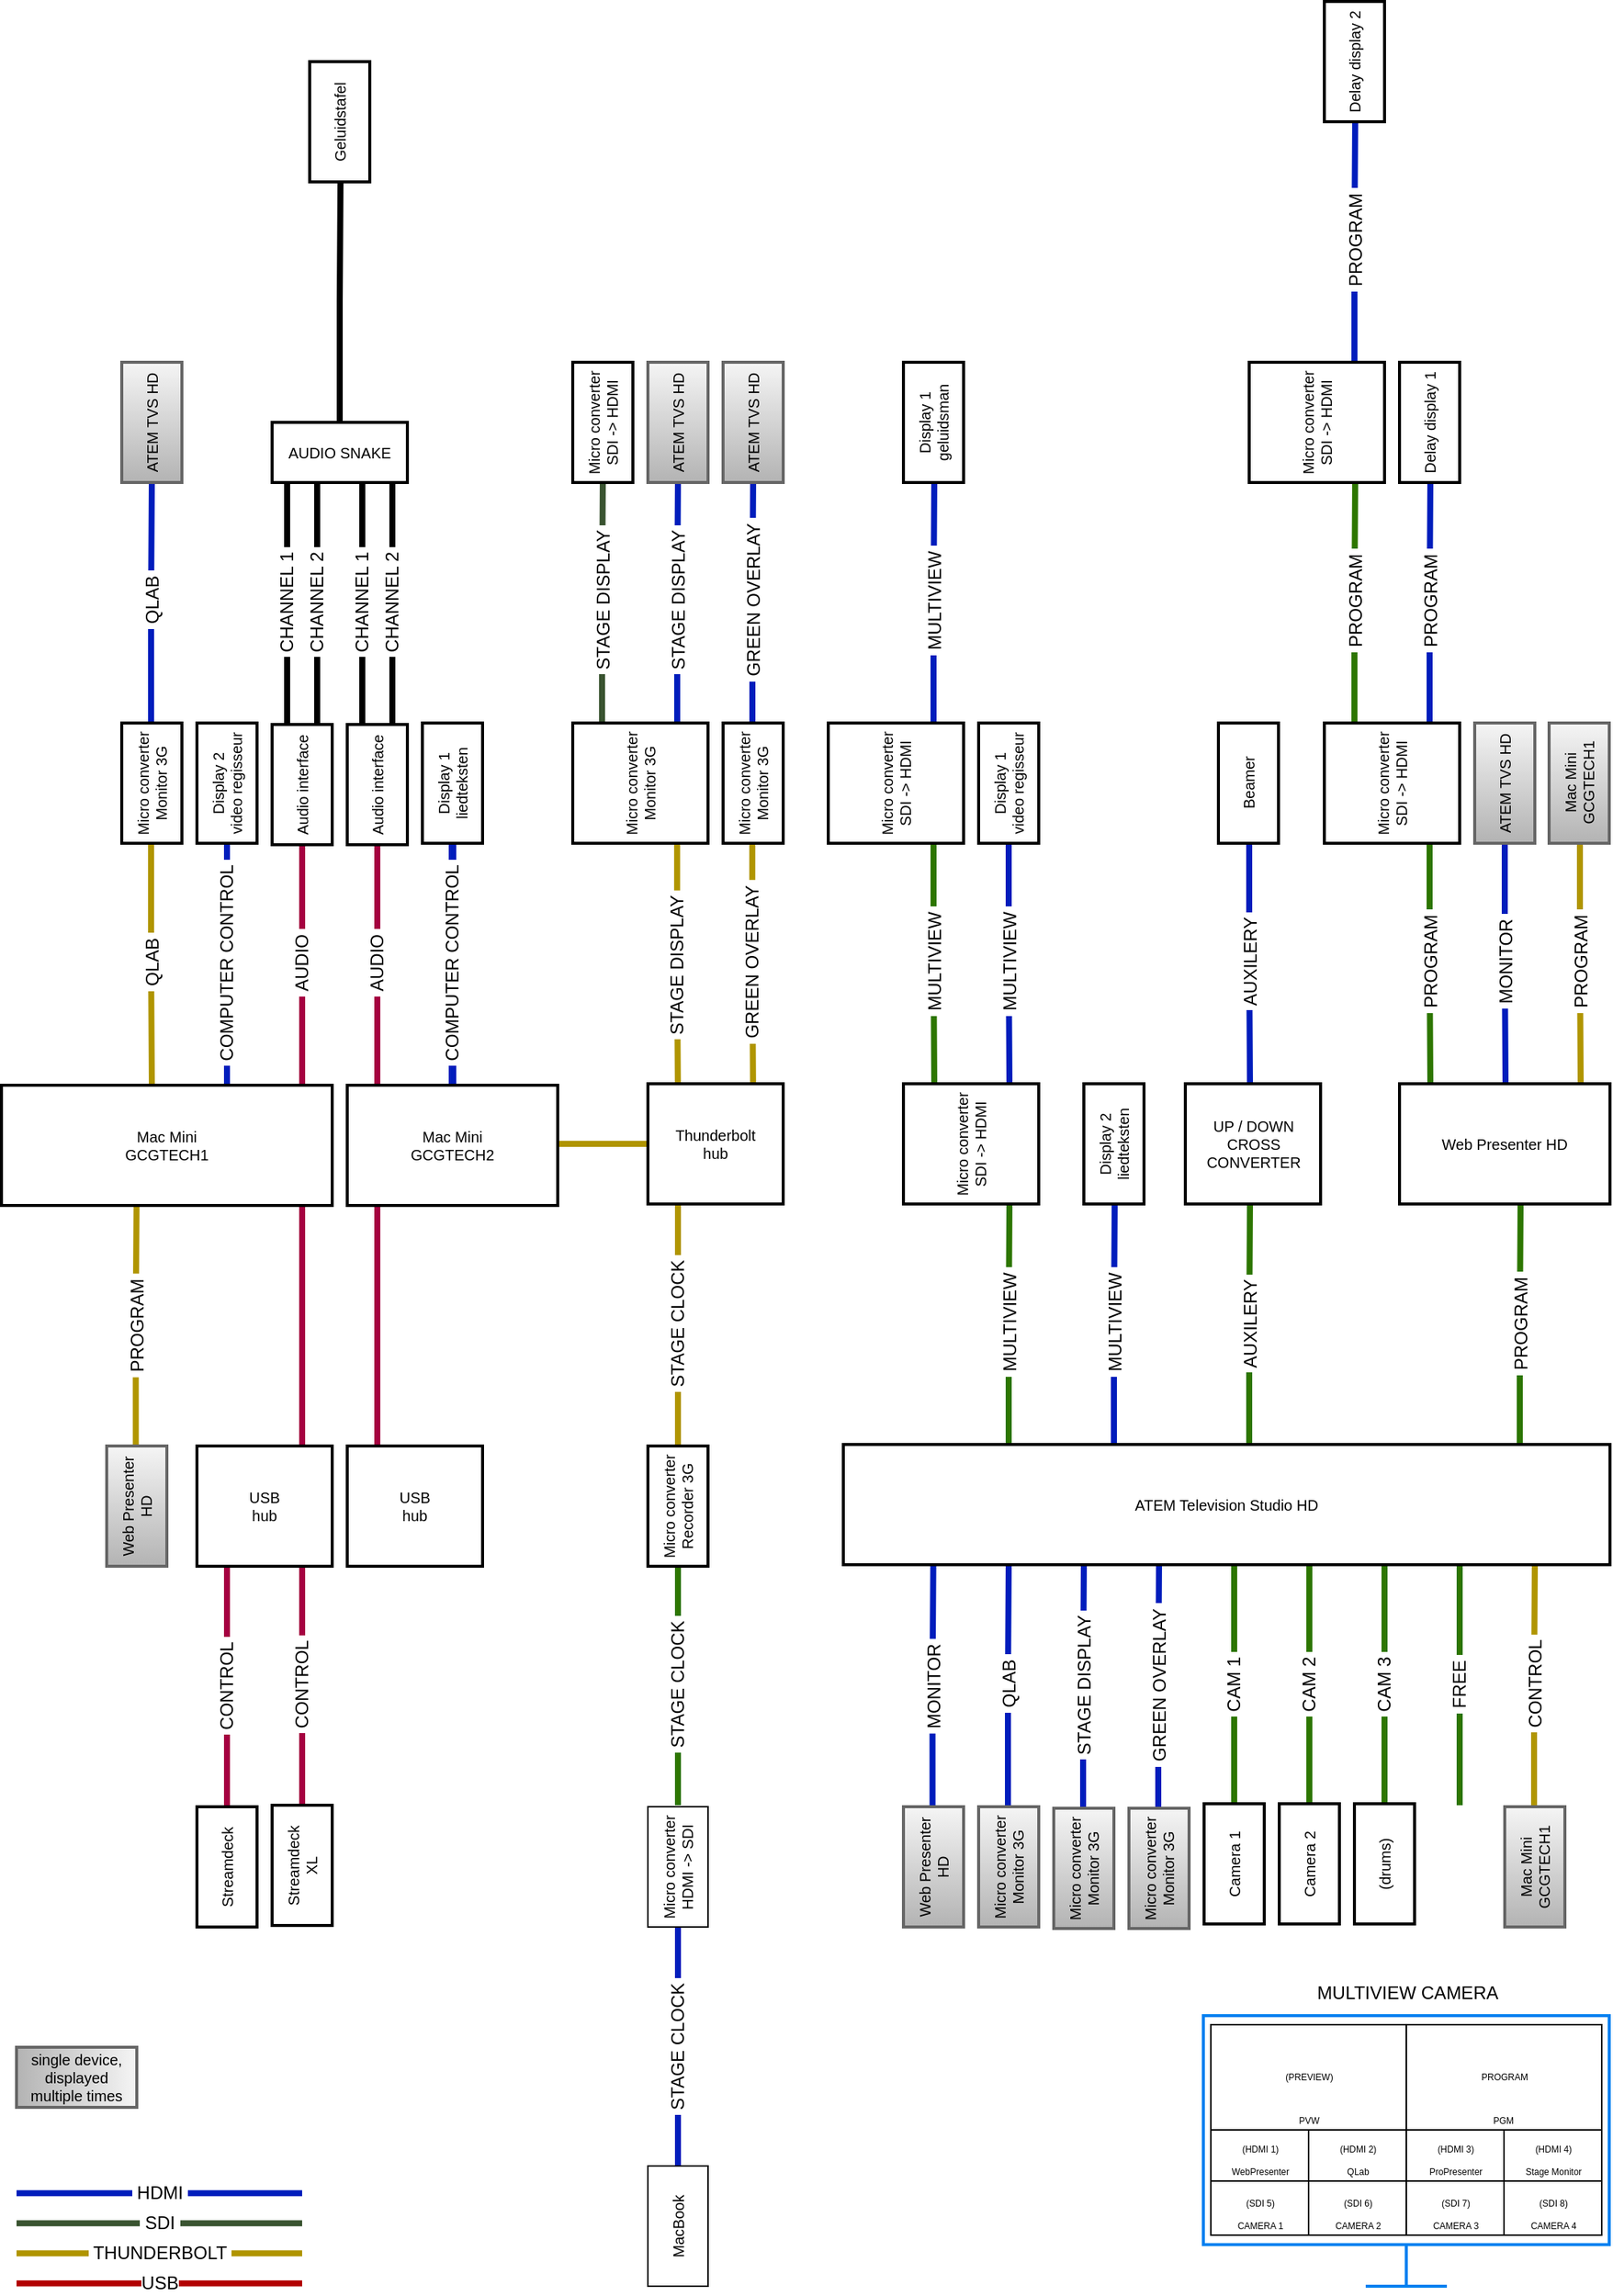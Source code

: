 <mxfile version="20.0.3" type="github">
  <diagram id="KRs9ITHMd8kug6_vHGvV" name="Page-1">
    <mxGraphModel dx="-701" dy="98" grid="1" gridSize="10" guides="1" tooltips="1" connect="1" arrows="1" fold="1" page="0" pageScale="1" pageWidth="827" pageHeight="1169" background="none" math="0" shadow="0">
      <root>
        <mxCell id="0" />
        <mxCell id="1" parent="0" />
        <mxCell id="CXjHLPLzjdZ1QqM9U32B-7" value="&amp;nbsp;STAGE CLOCK&amp;nbsp;" style="endArrow=none;html=1;rounded=0;fontSize=12;startSize=14;endSize=14;sourcePerimeterSpacing=8;targetPerimeterSpacing=8;horizontal=0;edgeStyle=orthogonalEdgeStyle;fillColor=#0050ef;strokeColor=#001DBC;strokeWidth=4;" edge="1" parent="1">
          <mxGeometry width="50" height="50" relative="1" as="geometry">
            <mxPoint x="2760" y="2281" as="sourcePoint" />
            <mxPoint x="2760" y="2121" as="targetPoint" />
          </mxGeometry>
        </mxCell>
        <mxCell id="NEAT874ut31OaDpRPA5h-130" value="&amp;nbsp;STAGE CLOCK&amp;nbsp;" style="endArrow=none;html=1;rounded=0;fontSize=12;startSize=14;endSize=14;sourcePerimeterSpacing=8;targetPerimeterSpacing=8;horizontal=0;edgeStyle=orthogonalEdgeStyle;fillColor=#60a917;strokeColor=#2D7600;strokeWidth=4;" parent="1" edge="1">
          <mxGeometry width="50" height="50" relative="1" as="geometry">
            <mxPoint x="2760" y="2040" as="sourcePoint" />
            <mxPoint x="2760" y="1880" as="targetPoint" />
          </mxGeometry>
        </mxCell>
        <mxCell id="NEAT874ut31OaDpRPA5h-253" value="&amp;nbsp;CAM 1&amp;nbsp;" style="endArrow=none;html=1;rounded=0;fontSize=12;startSize=14;endSize=14;sourcePerimeterSpacing=8;targetPerimeterSpacing=8;horizontal=0;edgeStyle=orthogonalEdgeStyle;endFill=0;startArrow=none;startFill=0;fillColor=#60a917;strokeColor=#2D7600;strokeWidth=4;" parent="1" edge="1">
          <mxGeometry width="50" height="50" relative="1" as="geometry">
            <mxPoint x="3130" y="2040" as="sourcePoint" />
            <mxPoint x="3130" y="1880" as="targetPoint" />
          </mxGeometry>
        </mxCell>
        <mxCell id="NEAT874ut31OaDpRPA5h-254" value="&amp;nbsp;CAM 2&amp;nbsp;" style="endArrow=none;html=1;rounded=0;fontSize=12;startSize=14;endSize=14;sourcePerimeterSpacing=8;targetPerimeterSpacing=8;horizontal=0;edgeStyle=orthogonalEdgeStyle;endFill=0;startArrow=none;startFill=0;fillColor=#60a917;strokeColor=#2D7600;strokeWidth=4;" parent="1" edge="1">
          <mxGeometry width="50" height="50" relative="1" as="geometry">
            <mxPoint x="3180" y="2040" as="sourcePoint" />
            <mxPoint x="3180" y="1880" as="targetPoint" />
          </mxGeometry>
        </mxCell>
        <mxCell id="CXjHLPLzjdZ1QqM9U32B-43" value="&amp;nbsp;CONTROL&amp;nbsp;" style="endArrow=none;html=1;rounded=0;fontSize=12;startSize=14;endSize=14;sourcePerimeterSpacing=8;targetPerimeterSpacing=8;horizontal=0;edgeStyle=orthogonalEdgeStyle;fillColor=#d80073;strokeColor=#A50040;strokeWidth=4;" edge="1" parent="1">
          <mxGeometry width="50" height="50" relative="1" as="geometry">
            <mxPoint x="2510" y="2040" as="sourcePoint" />
            <mxPoint x="2510" y="1880" as="targetPoint" />
          </mxGeometry>
        </mxCell>
        <mxCell id="CXjHLPLzjdZ1QqM9U32B-52" value="&amp;nbsp;CONTROL&amp;nbsp;" style="endArrow=none;html=1;rounded=0;fontSize=12;startSize=14;endSize=14;sourcePerimeterSpacing=8;targetPerimeterSpacing=8;horizontal=0;edgeStyle=orthogonalEdgeStyle;fillColor=#d80073;strokeColor=#A50040;strokeWidth=4;" edge="1" parent="1">
          <mxGeometry width="50" height="50" relative="1" as="geometry">
            <mxPoint x="2460" y="2041" as="sourcePoint" />
            <mxPoint x="2460" y="1881" as="targetPoint" />
          </mxGeometry>
        </mxCell>
        <mxCell id="CXjHLPLzjdZ1QqM9U32B-68" value="&amp;nbsp;MONITOR&amp;nbsp;" style="endArrow=none;html=1;rounded=0;fontSize=12;startSize=14;endSize=14;sourcePerimeterSpacing=8;targetPerimeterSpacing=8;horizontal=0;endFill=0;edgeStyle=orthogonalEdgeStyle;fillColor=#0050ef;strokeColor=#001DBC;strokeWidth=4;" edge="1" parent="1">
          <mxGeometry width="50" height="50" relative="1" as="geometry">
            <mxPoint x="2929.33" y="2042" as="sourcePoint" />
            <mxPoint x="2929.83" y="1881" as="targetPoint" />
            <Array as="points">
              <mxPoint x="2929.83" y="1962" />
              <mxPoint x="2929.83" y="1962" />
            </Array>
          </mxGeometry>
        </mxCell>
        <mxCell id="CXjHLPLzjdZ1QqM9U32B-71" value="&amp;nbsp;QLAB&amp;nbsp;" style="endArrow=none;html=1;rounded=0;fontSize=12;startSize=14;endSize=14;sourcePerimeterSpacing=8;targetPerimeterSpacing=8;horizontal=0;endFill=0;edgeStyle=orthogonalEdgeStyle;fillColor=#0050ef;strokeColor=#001DBC;strokeWidth=4;" edge="1" parent="1">
          <mxGeometry width="50" height="50" relative="1" as="geometry">
            <mxPoint x="2979.5" y="2040" as="sourcePoint" />
            <mxPoint x="2980" y="1879" as="targetPoint" />
            <Array as="points">
              <mxPoint x="2980" y="1960" />
              <mxPoint x="2980" y="1960" />
            </Array>
          </mxGeometry>
        </mxCell>
        <mxCell id="CXjHLPLzjdZ1QqM9U32B-77" value="&amp;nbsp;STAGE DISPLAY&amp;nbsp;" style="endArrow=none;html=1;rounded=0;fontSize=12;startSize=14;endSize=14;sourcePerimeterSpacing=8;targetPerimeterSpacing=8;horizontal=0;endFill=0;edgeStyle=orthogonalEdgeStyle;fillColor=#0050ef;strokeColor=#001DBC;strokeWidth=4;" edge="1" parent="1">
          <mxGeometry width="50" height="50" relative="1" as="geometry">
            <mxPoint x="3029.5" y="2041" as="sourcePoint" />
            <mxPoint x="3030" y="1880" as="targetPoint" />
            <Array as="points">
              <mxPoint x="3030" y="1961" />
              <mxPoint x="3030" y="1961" />
            </Array>
          </mxGeometry>
        </mxCell>
        <mxCell id="CXjHLPLzjdZ1QqM9U32B-78" value="&amp;nbsp;GREEN OVERLAY&amp;nbsp;" style="endArrow=none;html=1;rounded=0;fontSize=12;startSize=14;endSize=14;sourcePerimeterSpacing=8;targetPerimeterSpacing=8;horizontal=0;endFill=0;edgeStyle=orthogonalEdgeStyle;fillColor=#0050ef;strokeColor=#001DBC;strokeWidth=4;" edge="1" parent="1">
          <mxGeometry width="50" height="50" relative="1" as="geometry">
            <mxPoint x="3079.5" y="2041" as="sourcePoint" />
            <mxPoint x="3080" y="1880" as="targetPoint" />
            <Array as="points">
              <mxPoint x="3080" y="1961" />
              <mxPoint x="3080" y="1961" />
            </Array>
          </mxGeometry>
        </mxCell>
        <mxCell id="CXjHLPLzjdZ1QqM9U32B-80" value="&amp;nbsp;CAM 3&amp;nbsp;" style="endArrow=none;html=1;rounded=0;fontSize=12;startSize=14;endSize=14;sourcePerimeterSpacing=8;targetPerimeterSpacing=8;horizontal=0;edgeStyle=orthogonalEdgeStyle;endFill=0;startArrow=none;startFill=0;fillColor=#60a917;strokeColor=#2D7600;strokeWidth=4;" edge="1" parent="1">
          <mxGeometry width="50" height="50" relative="1" as="geometry">
            <mxPoint x="3230" y="2040" as="sourcePoint" />
            <mxPoint x="3230" y="1880.0" as="targetPoint" />
          </mxGeometry>
        </mxCell>
        <mxCell id="CXjHLPLzjdZ1QqM9U32B-81" value="&amp;nbsp;FREE&amp;nbsp;" style="endArrow=none;html=1;rounded=0;fontSize=12;startSize=14;endSize=14;sourcePerimeterSpacing=8;targetPerimeterSpacing=8;horizontal=0;edgeStyle=orthogonalEdgeStyle;endFill=0;startArrow=none;startFill=0;fillColor=#60a917;strokeColor=#2D7600;strokeWidth=4;" edge="1" parent="1">
          <mxGeometry width="50" height="50" relative="1" as="geometry">
            <mxPoint x="3280" y="2040" as="sourcePoint" />
            <mxPoint x="3280" y="1880.0" as="targetPoint" />
          </mxGeometry>
        </mxCell>
        <mxCell id="CXjHLPLzjdZ1QqM9U32B-85" value="&amp;nbsp;CONTROL&amp;nbsp;" style="endArrow=none;html=1;rounded=0;fontSize=12;startSize=14;endSize=14;sourcePerimeterSpacing=8;targetPerimeterSpacing=8;horizontal=0;endFill=0;edgeStyle=orthogonalEdgeStyle;fillColor=#e3c800;strokeColor=#B09500;strokeWidth=4;" edge="1" parent="1">
          <mxGeometry width="50" height="50" relative="1" as="geometry">
            <mxPoint x="3329.5" y="2040.0" as="sourcePoint" />
            <mxPoint x="3330" y="1879" as="targetPoint" />
            <Array as="points">
              <mxPoint x="3330" y="1960" />
              <mxPoint x="3330" y="1960" />
            </Array>
          </mxGeometry>
        </mxCell>
        <mxCell id="CXjHLPLzjdZ1QqM9U32B-12" value="&amp;nbsp;STAGE CLOCK&amp;nbsp;" style="endArrow=none;html=1;rounded=0;fontSize=12;startSize=14;endSize=14;sourcePerimeterSpacing=8;targetPerimeterSpacing=8;horizontal=0;edgeStyle=orthogonalEdgeStyle;fillColor=#e3c800;strokeColor=#B09500;strokeWidth=4;" edge="1" parent="1">
          <mxGeometry width="50" height="50" relative="1" as="geometry">
            <mxPoint x="2760" y="1800" as="sourcePoint" />
            <mxPoint x="2760" y="1640" as="targetPoint" />
          </mxGeometry>
        </mxCell>
        <mxCell id="CXjHLPLzjdZ1QqM9U32B-19" value="&amp;nbsp;PROGRAM&amp;nbsp;" style="endArrow=none;html=1;rounded=0;fontSize=12;startSize=14;endSize=14;sourcePerimeterSpacing=8;targetPerimeterSpacing=8;horizontal=0;endFill=0;edgeStyle=orthogonalEdgeStyle;fillColor=#60a917;strokeColor=#2D7600;strokeWidth=4;" edge="1" parent="1">
          <mxGeometry width="50" height="50" relative="1" as="geometry">
            <mxPoint x="3320.0" y="1801" as="sourcePoint" />
            <mxPoint x="3320.5" y="1640" as="targetPoint" />
            <Array as="points">
              <mxPoint x="3320.5" y="1721" />
              <mxPoint x="3320.5" y="1721" />
            </Array>
          </mxGeometry>
        </mxCell>
        <mxCell id="CXjHLPLzjdZ1QqM9U32B-35" value="&amp;nbsp;PROGRAM&amp;nbsp;" style="endArrow=none;html=1;rounded=0;fontSize=12;startSize=14;endSize=14;sourcePerimeterSpacing=8;targetPerimeterSpacing=8;horizontal=0;endFill=0;edgeStyle=orthogonalEdgeStyle;fillColor=#e3c800;strokeColor=#B09500;strokeWidth=4;" edge="1" parent="1">
          <mxGeometry width="50" height="50" relative="1" as="geometry">
            <mxPoint x="2399.33" y="1802" as="sourcePoint" />
            <mxPoint x="2399.83" y="1641" as="targetPoint" />
            <Array as="points">
              <mxPoint x="2399.83" y="1722" />
              <mxPoint x="2399.83" y="1722" />
            </Array>
          </mxGeometry>
        </mxCell>
        <mxCell id="CXjHLPLzjdZ1QqM9U32B-38" value="" style="endArrow=none;html=1;rounded=0;fontSize=12;startSize=14;endSize=14;sourcePerimeterSpacing=8;targetPerimeterSpacing=8;horizontal=0;edgeStyle=orthogonalEdgeStyle;fillColor=#d80073;strokeColor=#A50040;strokeWidth=4;" edge="1" parent="1">
          <mxGeometry width="50" height="50" relative="1" as="geometry">
            <mxPoint x="2510" y="1800" as="sourcePoint" />
            <mxPoint x="2510" y="1640" as="targetPoint" />
          </mxGeometry>
        </mxCell>
        <mxCell id="CXjHLPLzjdZ1QqM9U32B-39" value="" style="endArrow=none;html=1;rounded=0;fontSize=12;startSize=14;endSize=14;sourcePerimeterSpacing=8;targetPerimeterSpacing=8;horizontal=0;edgeStyle=orthogonalEdgeStyle;fillColor=#d80073;strokeColor=#A50040;strokeWidth=4;" edge="1" parent="1">
          <mxGeometry width="50" height="50" relative="1" as="geometry">
            <mxPoint x="2560" y="1800" as="sourcePoint" />
            <mxPoint x="2560" y="1640" as="targetPoint" />
          </mxGeometry>
        </mxCell>
        <mxCell id="CXjHLPLzjdZ1QqM9U32B-62" value="&amp;nbsp;AUXILERY&amp;nbsp;" style="endArrow=none;html=1;rounded=0;fontSize=12;startSize=14;endSize=14;sourcePerimeterSpacing=8;targetPerimeterSpacing=8;horizontal=0;endFill=0;edgeStyle=orthogonalEdgeStyle;fillColor=#60a917;strokeColor=#2D7600;strokeWidth=4;" edge="1" parent="1">
          <mxGeometry width="50" height="50" relative="1" as="geometry">
            <mxPoint x="3140.0" y="1801" as="sourcePoint" />
            <mxPoint x="3140.5" y="1640" as="targetPoint" />
            <Array as="points">
              <mxPoint x="3140.5" y="1721" />
              <mxPoint x="3140.5" y="1721" />
            </Array>
          </mxGeometry>
        </mxCell>
        <mxCell id="CXjHLPLzjdZ1QqM9U32B-92" value="&amp;nbsp;MULTIVIEW&amp;nbsp;" style="endArrow=none;html=1;rounded=0;fontSize=12;startSize=14;endSize=14;sourcePerimeterSpacing=8;targetPerimeterSpacing=8;horizontal=0;endFill=0;edgeStyle=orthogonalEdgeStyle;fillColor=#60a917;strokeColor=#2D7600;strokeWidth=4;" edge="1" parent="1">
          <mxGeometry width="50" height="50" relative="1" as="geometry">
            <mxPoint x="2980.0" y="1800" as="sourcePoint" />
            <mxPoint x="2980.5" y="1639" as="targetPoint" />
            <Array as="points">
              <mxPoint x="2980.5" y="1720" />
              <mxPoint x="2980.5" y="1720" />
            </Array>
          </mxGeometry>
        </mxCell>
        <mxCell id="CXjHLPLzjdZ1QqM9U32B-94" value="&amp;nbsp;MULTIVIEW&amp;nbsp;" style="endArrow=none;html=1;rounded=0;fontSize=12;startSize=14;endSize=14;sourcePerimeterSpacing=8;targetPerimeterSpacing=8;horizontal=0;endFill=0;edgeStyle=orthogonalEdgeStyle;fillColor=#0050ef;strokeColor=#001DBC;strokeWidth=4;" edge="1" parent="1">
          <mxGeometry width="50" height="50" relative="1" as="geometry">
            <mxPoint x="3050.0" y="1800" as="sourcePoint" />
            <mxPoint x="3050.5" y="1639" as="targetPoint" />
            <Array as="points">
              <mxPoint x="3050.5" y="1720" />
              <mxPoint x="3050.5" y="1720" />
            </Array>
          </mxGeometry>
        </mxCell>
        <mxCell id="NEAT874ut31OaDpRPA5h-246" value="" style="endArrow=none;html=1;rounded=0;fontSize=12;startSize=14;endSize=14;sourcePerimeterSpacing=8;targetPerimeterSpacing=8;horizontal=0;endFill=0;edgeStyle=orthogonalEdgeStyle;strokeWidth=4;fillColor=#e3c800;strokeColor=#B09500;" parent="1" edge="1">
          <mxGeometry width="50" height="50" relative="1" as="geometry">
            <mxPoint x="2680" y="1600" as="sourcePoint" />
            <mxPoint x="2740" y="1600" as="targetPoint" />
            <Array as="points">
              <mxPoint x="2710" y="1600" />
              <mxPoint x="2710" y="1600" />
            </Array>
          </mxGeometry>
        </mxCell>
        <mxCell id="CXjHLPLzjdZ1QqM9U32B-61" value="&amp;nbsp;PROGRAM&amp;nbsp;" style="endArrow=none;html=1;rounded=0;fontSize=12;startSize=14;endSize=14;sourcePerimeterSpacing=8;targetPerimeterSpacing=8;horizontal=0;endFill=0;edgeStyle=orthogonalEdgeStyle;fillColor=#0050ef;strokeColor=#001DBC;strokeWidth=4;" edge="1" parent="1">
          <mxGeometry width="50" height="50" relative="1" as="geometry">
            <mxPoint x="3210.0" y="1080" as="sourcePoint" />
            <mxPoint x="3210.5" y="919" as="targetPoint" />
            <Array as="points">
              <mxPoint x="3210.5" y="1000" />
              <mxPoint x="3210.5" y="1000" />
            </Array>
          </mxGeometry>
        </mxCell>
        <mxCell id="CXjHLPLzjdZ1QqM9U32B-89" value="" style="endArrow=none;html=1;rounded=0;fontSize=12;startSize=14;endSize=14;sourcePerimeterSpacing=8;targetPerimeterSpacing=8;horizontal=0;endFill=0;edgeStyle=orthogonalEdgeStyle;strokeWidth=4;" edge="1" parent="1">
          <mxGeometry width="50" height="50" relative="1" as="geometry">
            <mxPoint x="2535.0" y="1120" as="sourcePoint" />
            <mxPoint x="2535.5" y="959" as="targetPoint" />
            <Array as="points">
              <mxPoint x="2535.5" y="1040" />
              <mxPoint x="2535.5" y="1040" />
            </Array>
          </mxGeometry>
        </mxCell>
        <mxCell id="CXjHLPLzjdZ1QqM9U32B-14" value="&amp;nbsp;QLAB&amp;nbsp;" style="endArrow=none;html=1;rounded=0;fontSize=12;startSize=14;endSize=14;sourcePerimeterSpacing=8;targetPerimeterSpacing=8;horizontal=0;endFill=0;edgeStyle=orthogonalEdgeStyle;fillColor=#0050ef;strokeColor=#001DBC;strokeWidth=4;" edge="1" parent="1">
          <mxGeometry width="50" height="50" relative="1" as="geometry">
            <mxPoint x="2409.5" y="1319" as="sourcePoint" />
            <mxPoint x="2410" y="1158" as="targetPoint" />
            <Array as="points">
              <mxPoint x="2410" y="1239" />
              <mxPoint x="2410" y="1239" />
            </Array>
          </mxGeometry>
        </mxCell>
        <mxCell id="CXjHLPLzjdZ1QqM9U32B-27" value="&amp;nbsp;CHANNEL 1&amp;nbsp;" style="endArrow=none;html=1;rounded=0;fontSize=12;startSize=14;endSize=14;sourcePerimeterSpacing=8;targetPerimeterSpacing=8;horizontal=0;edgeStyle=orthogonalEdgeStyle;strokeWidth=4;" edge="1" parent="1">
          <mxGeometry width="50" height="50" relative="1" as="geometry">
            <mxPoint x="2550" y="1320" as="sourcePoint" />
            <mxPoint x="2550" y="1160" as="targetPoint" />
          </mxGeometry>
        </mxCell>
        <mxCell id="CXjHLPLzjdZ1QqM9U32B-28" value="&amp;nbsp;CHANNEL 2&amp;nbsp;" style="endArrow=none;html=1;rounded=0;fontSize=12;startSize=14;endSize=14;sourcePerimeterSpacing=8;targetPerimeterSpacing=8;horizontal=0;edgeStyle=orthogonalEdgeStyle;strokeWidth=4;" edge="1" parent="1">
          <mxGeometry width="50" height="50" relative="1" as="geometry">
            <mxPoint x="2570" y="1320" as="sourcePoint" />
            <mxPoint x="2570" y="1160" as="targetPoint" />
          </mxGeometry>
        </mxCell>
        <mxCell id="CXjHLPLzjdZ1QqM9U32B-31" value="&amp;nbsp;CHANNEL 1&amp;nbsp;" style="endArrow=none;html=1;rounded=0;fontSize=12;startSize=14;endSize=14;sourcePerimeterSpacing=8;targetPerimeterSpacing=8;horizontal=0;edgeStyle=orthogonalEdgeStyle;strokeWidth=4;" edge="1" parent="1">
          <mxGeometry width="50" height="50" relative="1" as="geometry">
            <mxPoint x="2500" y="1320" as="sourcePoint" />
            <mxPoint x="2500" y="1160" as="targetPoint" />
          </mxGeometry>
        </mxCell>
        <mxCell id="CXjHLPLzjdZ1QqM9U32B-32" value="&amp;nbsp;CHANNEL 2&amp;nbsp;" style="endArrow=none;html=1;rounded=0;fontSize=12;startSize=14;endSize=14;sourcePerimeterSpacing=8;targetPerimeterSpacing=8;horizontal=0;edgeStyle=orthogonalEdgeStyle;strokeWidth=4;" edge="1" parent="1">
          <mxGeometry width="50" height="50" relative="1" as="geometry">
            <mxPoint x="2520" y="1320" as="sourcePoint" />
            <mxPoint x="2520" y="1160" as="targetPoint" />
          </mxGeometry>
        </mxCell>
        <mxCell id="CXjHLPLzjdZ1QqM9U32B-55" value="&amp;nbsp;STAGE DISPLAY&amp;nbsp;" style="endArrow=none;html=1;rounded=0;fontSize=12;startSize=14;endSize=14;sourcePerimeterSpacing=8;targetPerimeterSpacing=8;horizontal=0;endFill=0;edgeStyle=orthogonalEdgeStyle;fillColor=#0050ef;strokeColor=#001DBC;strokeWidth=4;" edge="1" parent="1">
          <mxGeometry width="50" height="50" relative="1" as="geometry">
            <mxPoint x="2759.5" y="1319" as="sourcePoint" />
            <mxPoint x="2760" y="1158" as="targetPoint" />
            <Array as="points">
              <mxPoint x="2760" y="1239" />
              <mxPoint x="2760" y="1239" />
            </Array>
          </mxGeometry>
        </mxCell>
        <mxCell id="CXjHLPLzjdZ1QqM9U32B-56" value="&amp;nbsp;GREEN OVERLAY&amp;nbsp;" style="endArrow=none;html=1;rounded=0;fontSize=12;startSize=14;endSize=14;sourcePerimeterSpacing=8;targetPerimeterSpacing=8;horizontal=0;endFill=0;edgeStyle=orthogonalEdgeStyle;fillColor=#0050ef;strokeColor=#001DBC;strokeWidth=4;" edge="1" parent="1">
          <mxGeometry width="50" height="50" relative="1" as="geometry">
            <mxPoint x="2809.5" y="1319" as="sourcePoint" />
            <mxPoint x="2810" y="1158" as="targetPoint" />
            <Array as="points">
              <mxPoint x="2810" y="1239" />
              <mxPoint x="2810" y="1239" />
            </Array>
          </mxGeometry>
        </mxCell>
        <mxCell id="CXjHLPLzjdZ1QqM9U32B-57" value="&amp;nbsp;PROGRAM&amp;nbsp;" style="endArrow=none;html=1;rounded=0;fontSize=12;startSize=14;endSize=14;sourcePerimeterSpacing=8;targetPerimeterSpacing=8;horizontal=0;endFill=0;edgeStyle=orthogonalEdgeStyle;fillColor=#60a917;strokeColor=#2D7600;strokeWidth=4;" edge="1" parent="1">
          <mxGeometry width="50" height="50" relative="1" as="geometry">
            <mxPoint x="3210.0" y="1320" as="sourcePoint" />
            <mxPoint x="3210.5" y="1159" as="targetPoint" />
            <Array as="points">
              <mxPoint x="3210.5" y="1240" />
              <mxPoint x="3210.5" y="1240" />
            </Array>
          </mxGeometry>
        </mxCell>
        <mxCell id="CXjHLPLzjdZ1QqM9U32B-60" value="&amp;nbsp;PROGRAM&amp;nbsp;" style="endArrow=none;html=1;rounded=0;fontSize=12;startSize=14;endSize=14;sourcePerimeterSpacing=8;targetPerimeterSpacing=8;horizontal=0;endFill=0;edgeStyle=orthogonalEdgeStyle;fillColor=#0050ef;strokeColor=#001DBC;strokeWidth=4;" edge="1" parent="1">
          <mxGeometry width="50" height="50" relative="1" as="geometry">
            <mxPoint x="3260.0" y="1320" as="sourcePoint" />
            <mxPoint x="3260.5" y="1159" as="targetPoint" />
            <Array as="points">
              <mxPoint x="3260.5" y="1240" />
              <mxPoint x="3260.5" y="1240" />
            </Array>
          </mxGeometry>
        </mxCell>
        <mxCell id="CXjHLPLzjdZ1QqM9U32B-86" value="&amp;nbsp;STAGE DISPLAY&amp;nbsp;" style="endArrow=none;html=1;rounded=0;fontSize=12;startSize=14;endSize=14;sourcePerimeterSpacing=8;targetPerimeterSpacing=8;horizontal=0;endFill=0;edgeStyle=orthogonalEdgeStyle;fillColor=#6d8764;strokeColor=#3A5431;strokeWidth=4;" edge="1" parent="1">
          <mxGeometry width="50" height="50" relative="1" as="geometry">
            <mxPoint x="2709.5" y="1319" as="sourcePoint" />
            <mxPoint x="2710" y="1158" as="targetPoint" />
            <Array as="points">
              <mxPoint x="2710" y="1239" />
              <mxPoint x="2710" y="1239" />
            </Array>
          </mxGeometry>
        </mxCell>
        <mxCell id="CXjHLPLzjdZ1QqM9U32B-99" value="&amp;nbsp;MULTIVIEW&amp;nbsp;" style="endArrow=none;html=1;rounded=0;fontSize=12;startSize=14;endSize=14;sourcePerimeterSpacing=8;targetPerimeterSpacing=8;horizontal=0;endFill=0;edgeStyle=orthogonalEdgeStyle;fillColor=#0050ef;strokeColor=#001DBC;strokeWidth=4;" edge="1" parent="1">
          <mxGeometry width="50" height="50" relative="1" as="geometry">
            <mxPoint x="2930.0" y="1320" as="sourcePoint" />
            <mxPoint x="2930.5" y="1159" as="targetPoint" />
            <Array as="points">
              <mxPoint x="2930.5" y="1240" />
              <mxPoint x="2930.5" y="1240" />
            </Array>
          </mxGeometry>
        </mxCell>
        <mxCell id="NEAT874ut31OaDpRPA5h-183" value="&amp;nbsp;COMPUTER CONTROL&amp;nbsp;" style="endArrow=none;html=1;rounded=0;fontSize=12;startSize=14;endSize=14;sourcePerimeterSpacing=8;targetPerimeterSpacing=8;horizontal=0;endFill=0;edgeStyle=orthogonalEdgeStyle;fillColor=#0050ef;strokeColor=#001DBC;strokeWidth=5;" parent="1" edge="1">
          <mxGeometry width="50" height="50" relative="1" as="geometry">
            <mxPoint x="2610.0" y="1400" as="sourcePoint" />
            <mxPoint x="2610" y="1560" as="targetPoint" />
          </mxGeometry>
        </mxCell>
        <mxCell id="CXjHLPLzjdZ1QqM9U32B-2" value="&amp;nbsp;QLAB&amp;nbsp;" style="endArrow=none;html=1;rounded=0;fontSize=12;startSize=14;endSize=14;sourcePerimeterSpacing=8;targetPerimeterSpacing=8;horizontal=0;endFill=0;edgeStyle=orthogonalEdgeStyle;fillColor=#e3c800;strokeColor=#B09500;strokeWidth=4;" edge="1" parent="1">
          <mxGeometry width="50" height="50" relative="1" as="geometry">
            <mxPoint x="2409.5" y="1399" as="sourcePoint" />
            <mxPoint x="2410" y="1560" as="targetPoint" />
            <Array as="points">
              <mxPoint x="2410" y="1479" />
              <mxPoint x="2410" y="1479" />
            </Array>
          </mxGeometry>
        </mxCell>
        <mxCell id="CXjHLPLzjdZ1QqM9U32B-6" value="&amp;nbsp;COMPUTER CONTROL&amp;nbsp;" style="endArrow=none;html=1;rounded=0;fontSize=12;startSize=14;endSize=14;sourcePerimeterSpacing=8;targetPerimeterSpacing=8;horizontal=0;endFill=0;edgeStyle=orthogonalEdgeStyle;fillColor=#0050ef;strokeColor=#001DBC;strokeWidth=4;" edge="1" parent="1">
          <mxGeometry width="50" height="50" relative="1" as="geometry">
            <mxPoint x="2460.0" y="1400" as="sourcePoint" />
            <mxPoint x="2460" y="1560" as="targetPoint" />
          </mxGeometry>
        </mxCell>
        <mxCell id="CXjHLPLzjdZ1QqM9U32B-15" value="&amp;nbsp;GREEN OVERLAY&amp;nbsp;" style="endArrow=none;html=1;rounded=0;fontSize=12;startSize=14;endSize=14;sourcePerimeterSpacing=8;targetPerimeterSpacing=8;horizontal=0;endFill=0;edgeStyle=orthogonalEdgeStyle;fillColor=#e3c800;strokeColor=#B09500;strokeWidth=4;" edge="1" parent="1">
          <mxGeometry width="50" height="50" relative="1" as="geometry">
            <mxPoint x="2809.43" y="1399" as="sourcePoint" />
            <mxPoint x="2809.93" y="1560" as="targetPoint" />
            <Array as="points">
              <mxPoint x="2810" y="1479" />
              <mxPoint x="2810" y="1479" />
            </Array>
          </mxGeometry>
        </mxCell>
        <mxCell id="CXjHLPLzjdZ1QqM9U32B-17" value="&amp;nbsp;PROGRAM&amp;nbsp;" style="endArrow=none;html=1;rounded=0;fontSize=12;startSize=14;endSize=14;sourcePerimeterSpacing=8;targetPerimeterSpacing=8;horizontal=0;endFill=0;edgeStyle=orthogonalEdgeStyle;fillColor=#60a917;strokeColor=#2D7600;strokeWidth=4;" edge="1" parent="1">
          <mxGeometry width="50" height="50" relative="1" as="geometry">
            <mxPoint x="3260.0" y="1399" as="sourcePoint" />
            <mxPoint x="3260.5" y="1560" as="targetPoint" />
            <Array as="points">
              <mxPoint x="3260" y="1479" />
              <mxPoint x="3260" y="1479" />
            </Array>
          </mxGeometry>
        </mxCell>
        <mxCell id="CXjHLPLzjdZ1QqM9U32B-20" value="&amp;nbsp;PROGRAM&amp;nbsp;" style="endArrow=none;html=1;rounded=0;fontSize=12;startSize=14;endSize=14;sourcePerimeterSpacing=8;targetPerimeterSpacing=8;horizontal=0;endFill=0;edgeStyle=orthogonalEdgeStyle;fillColor=#e3c800;strokeColor=#B09500;strokeWidth=4;" edge="1" parent="1">
          <mxGeometry width="50" height="50" relative="1" as="geometry">
            <mxPoint x="3360.0" y="1399" as="sourcePoint" />
            <mxPoint x="3360.5" y="1560" as="targetPoint" />
            <Array as="points">
              <mxPoint x="3360" y="1479" />
              <mxPoint x="3360" y="1479" />
            </Array>
          </mxGeometry>
        </mxCell>
        <mxCell id="CXjHLPLzjdZ1QqM9U32B-21" value="&amp;nbsp;MONITOR&amp;nbsp;" style="endArrow=none;html=1;rounded=0;fontSize=12;startSize=14;endSize=14;sourcePerimeterSpacing=8;targetPerimeterSpacing=8;horizontal=0;endFill=0;edgeStyle=orthogonalEdgeStyle;fillColor=#0050ef;strokeColor=#001DBC;strokeWidth=4;" edge="1" parent="1">
          <mxGeometry width="50" height="50" relative="1" as="geometry">
            <mxPoint x="3310.0" y="1399" as="sourcePoint" />
            <mxPoint x="3310.5" y="1560" as="targetPoint" />
            <Array as="points">
              <mxPoint x="3310" y="1479" />
              <mxPoint x="3310" y="1479" />
            </Array>
          </mxGeometry>
        </mxCell>
        <mxCell id="CXjHLPLzjdZ1QqM9U32B-25" value="&amp;nbsp;STAGE DISPLAY&amp;nbsp;" style="endArrow=none;html=1;rounded=0;fontSize=12;startSize=14;endSize=14;sourcePerimeterSpacing=8;targetPerimeterSpacing=8;horizontal=0;endFill=0;edgeStyle=orthogonalEdgeStyle;fillColor=#e3c800;strokeColor=#B09500;strokeWidth=4;" edge="1" parent="1">
          <mxGeometry width="50" height="50" relative="1" as="geometry">
            <mxPoint x="2759.43" y="1400.0" as="sourcePoint" />
            <mxPoint x="2759.93" y="1561.0" as="targetPoint" />
            <Array as="points">
              <mxPoint x="2760" y="1481.0" />
              <mxPoint x="2760" y="1481.0" />
            </Array>
          </mxGeometry>
        </mxCell>
        <mxCell id="CXjHLPLzjdZ1QqM9U32B-29" value="&amp;nbsp;AUDIO&amp;nbsp;" style="endArrow=none;html=1;rounded=0;fontSize=12;startSize=14;endSize=14;sourcePerimeterSpacing=8;targetPerimeterSpacing=8;horizontal=0;edgeStyle=orthogonalEdgeStyle;fillColor=#d80073;strokeColor=#A50040;strokeWidth=4;" edge="1" parent="1">
          <mxGeometry width="50" height="50" relative="1" as="geometry">
            <mxPoint x="2560" y="1400" as="sourcePoint" />
            <mxPoint x="2560" y="1560" as="targetPoint" />
          </mxGeometry>
        </mxCell>
        <mxCell id="CXjHLPLzjdZ1QqM9U32B-33" value="&amp;nbsp;AUDIO&amp;nbsp;" style="endArrow=none;html=1;rounded=0;fontSize=12;startSize=14;endSize=14;sourcePerimeterSpacing=8;targetPerimeterSpacing=8;horizontal=0;edgeStyle=orthogonalEdgeStyle;fillColor=#d80073;strokeColor=#A50040;strokeWidth=4;" edge="1" parent="1">
          <mxGeometry width="50" height="50" relative="1" as="geometry">
            <mxPoint x="2510" y="1400" as="sourcePoint" />
            <mxPoint x="2510" y="1560" as="targetPoint" />
          </mxGeometry>
        </mxCell>
        <mxCell id="CXjHLPLzjdZ1QqM9U32B-64" value="&amp;nbsp;AUXILERY&amp;nbsp;" style="endArrow=none;html=1;rounded=0;fontSize=12;startSize=14;endSize=14;sourcePerimeterSpacing=8;targetPerimeterSpacing=8;horizontal=0;endFill=0;edgeStyle=orthogonalEdgeStyle;fillColor=#0050ef;strokeColor=#001DBC;strokeWidth=4;" edge="1" parent="1">
          <mxGeometry width="50" height="50" relative="1" as="geometry">
            <mxPoint x="3140.0" y="1399" as="sourcePoint" />
            <mxPoint x="3140.5" y="1560" as="targetPoint" />
            <Array as="points">
              <mxPoint x="3140" y="1479" />
              <mxPoint x="3140" y="1479" />
            </Array>
          </mxGeometry>
        </mxCell>
        <mxCell id="CXjHLPLzjdZ1QqM9U32B-95" value="&amp;nbsp;MULTIVIEW&amp;nbsp;" style="endArrow=none;html=1;rounded=0;fontSize=12;startSize=14;endSize=14;sourcePerimeterSpacing=8;targetPerimeterSpacing=8;horizontal=0;endFill=0;edgeStyle=orthogonalEdgeStyle;fillColor=#0050ef;strokeColor=#001DBC;strokeWidth=4;" edge="1" parent="1">
          <mxGeometry width="50" height="50" relative="1" as="geometry">
            <mxPoint x="2980.0" y="1399" as="sourcePoint" />
            <mxPoint x="2980.5" y="1560" as="targetPoint" />
            <Array as="points">
              <mxPoint x="2980" y="1479" />
              <mxPoint x="2980" y="1479" />
            </Array>
          </mxGeometry>
        </mxCell>
        <mxCell id="CXjHLPLzjdZ1QqM9U32B-97" value="&amp;nbsp;MULTIVIEW&amp;nbsp;" style="endArrow=none;html=1;rounded=0;fontSize=12;startSize=14;endSize=14;sourcePerimeterSpacing=8;targetPerimeterSpacing=8;horizontal=0;endFill=0;edgeStyle=orthogonalEdgeStyle;fillColor=#60a917;strokeColor=#2D7600;strokeWidth=4;" edge="1" parent="1">
          <mxGeometry width="50" height="50" relative="1" as="geometry">
            <mxPoint x="2930.0" y="1399" as="sourcePoint" />
            <mxPoint x="2930.5" y="1560" as="targetPoint" />
            <Array as="points">
              <mxPoint x="2930" y="1479" />
              <mxPoint x="2930" y="1479" />
            </Array>
          </mxGeometry>
        </mxCell>
        <mxCell id="NEAT874ut31OaDpRPA5h-109" value="ATEM Television Studio HD" style="rounded=0;whiteSpace=wrap;html=1;hachureGap=4;fontSize=10;connectable=0;strokeWidth=2;" parent="1" vertex="1">
          <mxGeometry x="2870" y="1800" width="510" height="80" as="geometry" />
        </mxCell>
        <mxCell id="NEAT874ut31OaDpRPA5h-110" value="Beamer" style="rounded=0;whiteSpace=wrap;html=1;hachureGap=4;fontSize=10;connectable=0;horizontal=0;strokeWidth=2;" parent="1" vertex="1">
          <mxGeometry x="3119.5" y="1320" width="40" height="80" as="geometry" />
        </mxCell>
        <mxCell id="NEAT874ut31OaDpRPA5h-124" value="Mac Mini&lt;br&gt;GCGTECH1" style="rounded=0;whiteSpace=wrap;html=1;hachureGap=4;fontSize=10;connectable=0;strokeWidth=2;" parent="1" vertex="1">
          <mxGeometry x="2310" y="1561" width="220" height="80" as="geometry" />
        </mxCell>
        <mxCell id="NEAT874ut31OaDpRPA5h-125" value="Mac Mini &lt;br&gt;GCGTECH2" style="rounded=0;whiteSpace=wrap;html=1;hachureGap=4;fontSize=10;connectable=0;strokeWidth=2;" parent="1" vertex="1">
          <mxGeometry x="2540" y="1561" width="140" height="80" as="geometry" />
        </mxCell>
        <mxCell id="NEAT874ut31OaDpRPA5h-129" value="MacBook" style="rounded=0;whiteSpace=wrap;html=1;hachureGap=4;fontSize=10;connectable=0;horizontal=0;" parent="1" vertex="1">
          <mxGeometry x="2740" y="2280" width="40" height="80" as="geometry" />
        </mxCell>
        <mxCell id="NEAT874ut31OaDpRPA5h-161" value="Delay display 2" style="rounded=0;whiteSpace=wrap;html=1;hachureGap=4;fontSize=10;connectable=0;horizontal=0;strokeWidth=2;" parent="1" vertex="1">
          <mxGeometry x="3190" y="840" width="40" height="80" as="geometry" />
        </mxCell>
        <mxCell id="NEAT874ut31OaDpRPA5h-184" value="Display 1&lt;br&gt;liedteksten" style="rounded=0;whiteSpace=wrap;html=1;hachureGap=4;fontSize=10;connectable=0;horizontal=0;strokeWidth=2;" parent="1" vertex="1">
          <mxGeometry x="2590" y="1320" width="40" height="80" as="geometry" />
        </mxCell>
        <mxCell id="NEAT874ut31OaDpRPA5h-185" value="Display 2&lt;br&gt;video regisseur" style="rounded=0;whiteSpace=wrap;html=1;hachureGap=4;fontSize=10;connectable=0;horizontal=0;strokeWidth=2;" parent="1" vertex="1">
          <mxGeometry x="2440" y="1320" width="40" height="80" as="geometry" />
        </mxCell>
        <mxCell id="NEAT874ut31OaDpRPA5h-192" value="Camera 2" style="rounded=0;whiteSpace=wrap;html=1;hachureGap=4;fontSize=10;connectable=0;horizontal=0;strokeWidth=2;" parent="1" vertex="1">
          <mxGeometry x="3160" y="2039" width="40" height="80" as="geometry" />
        </mxCell>
        <mxCell id="NEAT874ut31OaDpRPA5h-193" value="Camera 1" style="rounded=0;whiteSpace=wrap;html=1;hachureGap=4;fontSize=10;connectable=0;horizontal=0;strokeWidth=2;" parent="1" vertex="1">
          <mxGeometry x="3110" y="2039" width="40" height="80" as="geometry" />
        </mxCell>
        <mxCell id="NEAT874ut31OaDpRPA5h-238" value="Micro converter&lt;br&gt;HDMI -&amp;gt; SDI" style="rounded=0;whiteSpace=wrap;html=1;hachureGap=4;fontSize=10;connectable=0;horizontal=0;" parent="1" vertex="1">
          <mxGeometry x="2740" y="2041" width="40" height="80" as="geometry" />
        </mxCell>
        <mxCell id="NEAT874ut31OaDpRPA5h-239" value="Micro converter&lt;br&gt;Monitor 3G" style="rounded=0;whiteSpace=wrap;html=1;hachureGap=4;fontSize=10;connectable=0;horizontal=0;strokeWidth=2;" parent="1" vertex="1">
          <mxGeometry x="2390" y="1320" width="40" height="80" as="geometry" />
        </mxCell>
        <mxCell id="NEAT874ut31OaDpRPA5h-242" value="Micro converter&lt;br&gt;Monitor 3G" style="rounded=0;whiteSpace=wrap;html=1;hachureGap=4;fontSize=10;connectable=0;horizontal=0;strokeWidth=2;" parent="1" vertex="1">
          <mxGeometry x="2790" y="1320" width="40" height="80" as="geometry" />
        </mxCell>
        <mxCell id="NEAT874ut31OaDpRPA5h-243" value="Micro converter&lt;br&gt;Monitor 3G" style="rounded=0;whiteSpace=wrap;html=1;hachureGap=4;fontSize=10;connectable=0;horizontal=0;strokeWidth=2;" parent="1" vertex="1">
          <mxGeometry x="2690" y="1320" width="90" height="80" as="geometry" />
        </mxCell>
        <mxCell id="NEAT874ut31OaDpRPA5h-244" value="Micro converter&lt;br&gt;Recorder 3G" style="rounded=0;whiteSpace=wrap;html=1;hachureGap=4;fontSize=10;connectable=0;horizontal=0;strokeWidth=2;" parent="1" vertex="1">
          <mxGeometry x="2740" y="1801" width="40" height="80" as="geometry" />
        </mxCell>
        <mxCell id="NEAT874ut31OaDpRPA5h-245" value="Thunderbolt&lt;br&gt;hub" style="rounded=0;whiteSpace=wrap;html=1;hachureGap=4;fontSize=10;connectable=0;horizontal=1;strokeWidth=2;" parent="1" vertex="1">
          <mxGeometry x="2740" y="1560" width="90" height="80" as="geometry" />
        </mxCell>
        <mxCell id="NEAT874ut31OaDpRPA5h-294" value="Delay display 1" style="rounded=0;whiteSpace=wrap;html=1;hachureGap=4;fontSize=10;connectable=0;horizontal=0;strokeWidth=2;" parent="1" vertex="1">
          <mxGeometry x="3240" y="1080" width="40" height="80" as="geometry" />
        </mxCell>
        <mxCell id="NEAT874ut31OaDpRPA5h-298" value="Micro converter&lt;br&gt;SDI -&amp;gt; HDMI" style="rounded=0;whiteSpace=wrap;html=1;hachureGap=4;fontSize=10;connectable=0;horizontal=0;strokeWidth=2;" parent="1" vertex="1">
          <mxGeometry x="3190" y="1320" width="90" height="80" as="geometry" />
        </mxCell>
        <mxCell id="BoY4-n6uq4Hn0atOmaBx-16" value="" style="html=1;verticalLabelPosition=bottom;align=center;labelBackgroundColor=#ffffff;verticalAlign=bottom;strokeWidth=2;strokeColor=#0080F0;shadow=0;dashed=0;shape=mxgraph.ios7.icons.monitor;fontSize=6;" parent="1" vertex="1">
          <mxGeometry x="3109.5" y="2180" width="270" height="180" as="geometry" />
        </mxCell>
        <mxCell id="BoY4-n6uq4Hn0atOmaBx-18" value="PROGRAM&lt;br&gt;&lt;br&gt;&lt;br&gt;&lt;br&gt;PGM&amp;nbsp;" style="rounded=0;whiteSpace=wrap;html=1;fontSize=6;verticalAlign=bottom;" parent="1" vertex="1">
          <mxGeometry x="3244.5" y="2186" width="130" height="70" as="geometry" />
        </mxCell>
        <mxCell id="BoY4-n6uq4Hn0atOmaBx-25" value="(HDMI 1)&lt;br&gt;&lt;br&gt;WebPresenter" style="rounded=0;whiteSpace=wrap;html=1;fontSize=6;verticalAlign=bottom;" parent="1" vertex="1">
          <mxGeometry x="3114.5" y="2256" width="65" height="34" as="geometry" />
        </mxCell>
        <mxCell id="BoY4-n6uq4Hn0atOmaBx-26" value="(HDMI 2)&lt;br&gt;&lt;br&gt;QLab" style="rounded=0;whiteSpace=wrap;html=1;fontSize=6;verticalAlign=bottom;" parent="1" vertex="1">
          <mxGeometry x="3179.5" y="2256" width="65" height="34" as="geometry" />
        </mxCell>
        <mxCell id="BoY4-n6uq4Hn0atOmaBx-27" value="(SDI 6)&lt;br&gt;&lt;br&gt;CAMERA 2" style="rounded=0;whiteSpace=wrap;html=1;fontSize=6;verticalAlign=bottom;" parent="1" vertex="1">
          <mxGeometry x="3179.5" y="2290" width="65" height="36" as="geometry" />
        </mxCell>
        <mxCell id="BoY4-n6uq4Hn0atOmaBx-28" value="(SDI 5)&lt;br&gt;&lt;br&gt;CAMERA 1" style="rounded=0;whiteSpace=wrap;html=1;fontSize=6;verticalAlign=bottom;" parent="1" vertex="1">
          <mxGeometry x="3114.5" y="2290" width="65" height="36" as="geometry" />
        </mxCell>
        <mxCell id="BoY4-n6uq4Hn0atOmaBx-40" value="(HDMI 3)&lt;br&gt;&lt;br&gt;ProPresenter" style="rounded=0;whiteSpace=wrap;html=1;fontSize=6;verticalAlign=bottom;" parent="1" vertex="1">
          <mxGeometry x="3244.5" y="2256" width="65" height="34" as="geometry" />
        </mxCell>
        <mxCell id="BoY4-n6uq4Hn0atOmaBx-41" value="(HDMI 4)&lt;br&gt;&lt;br&gt;Stage Monitor" style="rounded=0;whiteSpace=wrap;html=1;fontSize=6;verticalAlign=bottom;" parent="1" vertex="1">
          <mxGeometry x="3309.5" y="2256" width="65" height="34" as="geometry" />
        </mxCell>
        <mxCell id="BoY4-n6uq4Hn0atOmaBx-42" value="(SDI 8)&lt;br&gt;&lt;br&gt;CAMERA 4" style="rounded=0;whiteSpace=wrap;html=1;fontSize=6;verticalAlign=bottom;" parent="1" vertex="1">
          <mxGeometry x="3309.5" y="2290" width="65" height="36" as="geometry" />
        </mxCell>
        <mxCell id="BoY4-n6uq4Hn0atOmaBx-43" value="(SDI 7)&lt;br&gt;&lt;br&gt;CAMERA 3" style="rounded=0;whiteSpace=wrap;html=1;fontSize=6;verticalAlign=bottom;" parent="1" vertex="1">
          <mxGeometry x="3244.5" y="2290" width="65" height="36" as="geometry" />
        </mxCell>
        <mxCell id="BoY4-n6uq4Hn0atOmaBx-44" value="MULTIVIEW CAMERA" style="text;html=1;align=center;verticalAlign=middle;resizable=0;points=[];autosize=1;strokeColor=none;fillColor=none;fontSize=12;" parent="1" vertex="1">
          <mxGeometry x="3174.5" y="2155" width="140" height="20" as="geometry" />
        </mxCell>
        <mxCell id="CXjHLPLzjdZ1QqM9U32B-1" value="(PREVIEW)&lt;br&gt;&lt;br&gt;&lt;br&gt;&lt;br&gt;PVW" style="rounded=0;whiteSpace=wrap;html=1;fontSize=6;verticalAlign=bottom;" vertex="1" parent="1">
          <mxGeometry x="3114.5" y="2186" width="130" height="70" as="geometry" />
        </mxCell>
        <mxCell id="CXjHLPLzjdZ1QqM9U32B-8" value="&amp;nbsp;HDMI&amp;nbsp;" style="endArrow=none;html=1;rounded=0;fontSize=12;startSize=14;endSize=14;sourcePerimeterSpacing=8;targetPerimeterSpacing=8;horizontal=1;edgeStyle=orthogonalEdgeStyle;fillColor=#0050ef;strokeColor=#001DBC;strokeWidth=4;" edge="1" parent="1">
          <mxGeometry width="50" height="50" relative="1" as="geometry">
            <mxPoint x="2320" y="2298.18" as="sourcePoint" />
            <mxPoint x="2510" y="2298.18" as="targetPoint" />
          </mxGeometry>
        </mxCell>
        <mxCell id="CXjHLPLzjdZ1QqM9U32B-10" value="&amp;nbsp;THUNDERBOLT&amp;nbsp;" style="endArrow=none;html=1;rounded=0;fontSize=12;startSize=14;endSize=14;sourcePerimeterSpacing=8;targetPerimeterSpacing=8;horizontal=1;edgeStyle=orthogonalEdgeStyle;fillColor=#e3c800;strokeColor=#B09500;strokeWidth=4;" edge="1" parent="1">
          <mxGeometry width="50" height="50" relative="1" as="geometry">
            <mxPoint x="2320" y="2338.18" as="sourcePoint" />
            <mxPoint x="2510" y="2338.18" as="targetPoint" />
          </mxGeometry>
        </mxCell>
        <mxCell id="CXjHLPLzjdZ1QqM9U32B-11" value="&amp;nbsp;SDI&amp;nbsp;" style="endArrow=none;html=1;rounded=0;fontSize=12;startSize=14;endSize=14;sourcePerimeterSpacing=8;targetPerimeterSpacing=8;horizontal=1;edgeStyle=orthogonalEdgeStyle;fillColor=#6d8764;strokeColor=#3A5431;strokeWidth=4;" edge="1" parent="1">
          <mxGeometry width="50" height="50" relative="1" as="geometry">
            <mxPoint x="2320" y="2318.18" as="sourcePoint" />
            <mxPoint x="2510" y="2318.18" as="targetPoint" />
          </mxGeometry>
        </mxCell>
        <mxCell id="CXjHLPLzjdZ1QqM9U32B-13" value="USB" style="endArrow=none;html=1;rounded=0;fontSize=12;startSize=14;endSize=14;sourcePerimeterSpacing=8;targetPerimeterSpacing=8;horizontal=1;edgeStyle=orthogonalEdgeStyle;fillColor=#e51400;strokeColor=#B20000;strokeWidth=4;" edge="1" parent="1">
          <mxGeometry width="50" height="50" relative="1" as="geometry">
            <mxPoint x="2320" y="2358.18" as="sourcePoint" />
            <mxPoint x="2510" y="2358.18" as="targetPoint" />
          </mxGeometry>
        </mxCell>
        <mxCell id="CXjHLPLzjdZ1QqM9U32B-18" value="Web Presenter HD" style="rounded=0;whiteSpace=wrap;html=1;hachureGap=4;fontSize=10;connectable=0;strokeWidth=2;" vertex="1" parent="1">
          <mxGeometry x="3240" y="1560" width="140" height="80" as="geometry" />
        </mxCell>
        <mxCell id="CXjHLPLzjdZ1QqM9U32B-26" value="Audio interface" style="rounded=0;whiteSpace=wrap;html=1;hachureGap=4;fontSize=10;connectable=0;horizontal=0;strokeWidth=2;" vertex="1" parent="1">
          <mxGeometry x="2540" y="1321" width="40" height="80" as="geometry" />
        </mxCell>
        <mxCell id="CXjHLPLzjdZ1QqM9U32B-30" value="Audio interface" style="rounded=0;whiteSpace=wrap;html=1;hachureGap=4;fontSize=10;connectable=0;horizontal=0;strokeWidth=2;" vertex="1" parent="1">
          <mxGeometry x="2490" y="1321" width="40" height="80" as="geometry" />
        </mxCell>
        <mxCell id="CXjHLPLzjdZ1QqM9U32B-34" value="AUDIO SNAKE" style="rounded=0;whiteSpace=wrap;html=1;hachureGap=4;fontSize=10;connectable=0;horizontal=1;strokeWidth=2;" vertex="1" parent="1">
          <mxGeometry x="2490" y="1120" width="90" height="40" as="geometry" />
        </mxCell>
        <mxCell id="CXjHLPLzjdZ1QqM9U32B-40" value="USB&lt;br&gt;hub" style="rounded=0;whiteSpace=wrap;html=1;hachureGap=4;fontSize=10;connectable=0;strokeWidth=2;" vertex="1" parent="1">
          <mxGeometry x="2440" y="1801" width="90" height="80" as="geometry" />
        </mxCell>
        <mxCell id="CXjHLPLzjdZ1QqM9U32B-41" value="Streamdeck&lt;br&gt;XL" style="rounded=0;whiteSpace=wrap;html=1;hachureGap=4;fontSize=10;connectable=0;horizontal=0;strokeWidth=2;" vertex="1" parent="1">
          <mxGeometry x="2490" y="2040" width="40" height="80" as="geometry" />
        </mxCell>
        <mxCell id="CXjHLPLzjdZ1QqM9U32B-42" value="Streamdeck" style="rounded=0;whiteSpace=wrap;html=1;hachureGap=4;fontSize=10;connectable=0;horizontal=0;strokeWidth=2;" vertex="1" parent="1">
          <mxGeometry x="2440" y="2041" width="40" height="80" as="geometry" />
        </mxCell>
        <mxCell id="CXjHLPLzjdZ1QqM9U32B-45" value="USB&lt;br&gt;hub" style="rounded=0;whiteSpace=wrap;html=1;hachureGap=4;fontSize=10;connectable=0;strokeWidth=2;" vertex="1" parent="1">
          <mxGeometry x="2540" y="1801" width="90" height="80" as="geometry" />
        </mxCell>
        <mxCell id="CXjHLPLzjdZ1QqM9U32B-54" value="Web Presenter HD" style="rounded=0;whiteSpace=wrap;html=1;hachureGap=4;fontSize=10;connectable=0;strokeWidth=2;fillColor=#f5f5f5;gradientColor=#b3b3b3;strokeColor=#666666;horizontal=0;" vertex="1" parent="1">
          <mxGeometry x="2380" y="1801" width="40" height="80" as="geometry" />
        </mxCell>
        <mxCell id="CXjHLPLzjdZ1QqM9U32B-58" value="Micro converter&lt;br&gt;SDI -&amp;gt; HDMI" style="rounded=0;whiteSpace=wrap;html=1;hachureGap=4;fontSize=10;connectable=0;horizontal=0;strokeWidth=2;" vertex="1" parent="1">
          <mxGeometry x="3140" y="1080" width="90" height="80" as="geometry" />
        </mxCell>
        <mxCell id="CXjHLPLzjdZ1QqM9U32B-63" value="UP / DOWN&lt;br&gt;CROSS CONVERTER" style="rounded=0;whiteSpace=wrap;html=1;hachureGap=4;fontSize=10;connectable=0;horizontal=1;strokeWidth=2;" vertex="1" parent="1">
          <mxGeometry x="3097.5" y="1560" width="90" height="80" as="geometry" />
        </mxCell>
        <mxCell id="CXjHLPLzjdZ1QqM9U32B-66" value="Mac Mini&lt;br&gt;GCGTECH1" style="rounded=0;whiteSpace=wrap;html=1;hachureGap=4;fontSize=10;connectable=0;horizontal=0;strokeWidth=2;fillColor=#f5f5f5;gradientColor=#b3b3b3;strokeColor=#666666;" vertex="1" parent="1">
          <mxGeometry x="3339.5" y="1320" width="40" height="80" as="geometry" />
        </mxCell>
        <mxCell id="CXjHLPLzjdZ1QqM9U32B-67" value="ATEM TVS HD" style="rounded=0;whiteSpace=wrap;html=1;hachureGap=4;fontSize=10;connectable=0;horizontal=0;strokeWidth=2;fillColor=#f5f5f5;gradientColor=#b3b3b3;strokeColor=#666666;" vertex="1" parent="1">
          <mxGeometry x="3290" y="1320" width="40" height="80" as="geometry" />
        </mxCell>
        <mxCell id="CXjHLPLzjdZ1QqM9U32B-69" value="Web Presenter HD" style="rounded=0;whiteSpace=wrap;html=1;hachureGap=4;fontSize=10;connectable=0;strokeWidth=2;fillColor=#f5f5f5;gradientColor=#b3b3b3;strokeColor=#666666;horizontal=0;" vertex="1" parent="1">
          <mxGeometry x="2910" y="2041" width="40" height="80" as="geometry" />
        </mxCell>
        <mxCell id="CXjHLPLzjdZ1QqM9U32B-70" value="Micro converter&lt;br&gt;Monitor 3G" style="rounded=0;whiteSpace=wrap;html=1;hachureGap=4;fontSize=10;connectable=0;horizontal=0;strokeWidth=2;fillColor=#f5f5f5;gradientColor=#b3b3b3;strokeColor=#666666;" vertex="1" parent="1">
          <mxGeometry x="2960" y="2041" width="40" height="80" as="geometry" />
        </mxCell>
        <mxCell id="CXjHLPLzjdZ1QqM9U32B-72" value="ATEM TVS HD" style="rounded=0;whiteSpace=wrap;html=1;hachureGap=4;fontSize=10;connectable=0;horizontal=0;strokeWidth=2;fillColor=#f5f5f5;gradientColor=#b3b3b3;strokeColor=#666666;" vertex="1" parent="1">
          <mxGeometry x="2390" y="1080" width="40" height="80" as="geometry" />
        </mxCell>
        <mxCell id="CXjHLPLzjdZ1QqM9U32B-73" value="ATEM TVS HD" style="rounded=0;whiteSpace=wrap;html=1;hachureGap=4;fontSize=10;connectable=0;horizontal=0;strokeWidth=2;fillColor=#f5f5f5;gradientColor=#b3b3b3;strokeColor=#666666;" vertex="1" parent="1">
          <mxGeometry x="2740" y="1080" width="40" height="80" as="geometry" />
        </mxCell>
        <mxCell id="CXjHLPLzjdZ1QqM9U32B-74" value="ATEM TVS HD" style="rounded=0;whiteSpace=wrap;html=1;hachureGap=4;fontSize=10;connectable=0;horizontal=0;strokeWidth=2;fillColor=#f5f5f5;gradientColor=#b3b3b3;strokeColor=#666666;" vertex="1" parent="1">
          <mxGeometry x="2790" y="1080" width="40" height="80" as="geometry" />
        </mxCell>
        <mxCell id="CXjHLPLzjdZ1QqM9U32B-75" value="Micro converter&lt;br&gt;Monitor 3G" style="rounded=0;whiteSpace=wrap;html=1;hachureGap=4;fontSize=10;connectable=0;horizontal=0;strokeWidth=2;fillColor=#f5f5f5;gradientColor=#b3b3b3;strokeColor=#666666;" vertex="1" parent="1">
          <mxGeometry x="3060" y="2042" width="40" height="80" as="geometry" />
        </mxCell>
        <mxCell id="CXjHLPLzjdZ1QqM9U32B-76" value="Micro converter&lt;br&gt;Monitor 3G" style="rounded=0;whiteSpace=wrap;html=1;hachureGap=4;fontSize=10;connectable=0;horizontal=0;strokeWidth=2;fillColor=#f5f5f5;gradientColor=#b3b3b3;strokeColor=#666666;" vertex="1" parent="1">
          <mxGeometry x="3010" y="2042" width="40" height="80" as="geometry" />
        </mxCell>
        <mxCell id="CXjHLPLzjdZ1QqM9U32B-79" value="(drums)" style="rounded=0;whiteSpace=wrap;html=1;hachureGap=4;fontSize=10;connectable=0;horizontal=0;strokeWidth=2;" vertex="1" parent="1">
          <mxGeometry x="3210" y="2039" width="40" height="80" as="geometry" />
        </mxCell>
        <mxCell id="CXjHLPLzjdZ1QqM9U32B-84" value="Mac Mini&lt;br&gt;GCGTECH1" style="rounded=0;whiteSpace=wrap;html=1;hachureGap=4;fontSize=10;connectable=0;strokeWidth=2;horizontal=0;fillColor=#f5f5f5;gradientColor=#b3b3b3;strokeColor=#666666;" vertex="1" parent="1">
          <mxGeometry x="3310" y="2041" width="40" height="80" as="geometry" />
        </mxCell>
        <mxCell id="CXjHLPLzjdZ1QqM9U32B-88" value="Micro converter&lt;br&gt;SDI -&amp;gt; HDMI" style="rounded=0;whiteSpace=wrap;html=1;hachureGap=4;fontSize=10;connectable=0;horizontal=0;strokeWidth=2;" vertex="1" parent="1">
          <mxGeometry x="2690" y="1080" width="40" height="80" as="geometry" />
        </mxCell>
        <mxCell id="CXjHLPLzjdZ1QqM9U32B-90" value="Geluidstafel" style="rounded=0;whiteSpace=wrap;html=1;hachureGap=4;fontSize=10;connectable=0;horizontal=0;strokeWidth=2;" vertex="1" parent="1">
          <mxGeometry x="2515" y="880" width="40" height="80" as="geometry" />
        </mxCell>
        <mxCell id="CXjHLPLzjdZ1QqM9U32B-91" value="Micro converter&lt;br&gt;SDI -&amp;gt; HDMI" style="rounded=0;whiteSpace=wrap;html=1;hachureGap=4;fontSize=10;connectable=0;horizontal=0;strokeWidth=2;" vertex="1" parent="1">
          <mxGeometry x="2910" y="1560" width="90" height="80" as="geometry" />
        </mxCell>
        <mxCell id="CXjHLPLzjdZ1QqM9U32B-93" value="Display 2&lt;br&gt;liedteksten" style="rounded=0;whiteSpace=wrap;html=1;hachureGap=4;fontSize=10;connectable=0;horizontal=0;strokeWidth=2;" vertex="1" parent="1">
          <mxGeometry x="3030" y="1560" width="40" height="80" as="geometry" />
        </mxCell>
        <mxCell id="CXjHLPLzjdZ1QqM9U32B-96" value="Display 1&lt;br&gt;video regisseur" style="rounded=0;whiteSpace=wrap;html=1;hachureGap=4;fontSize=10;connectable=0;horizontal=0;strokeWidth=2;" vertex="1" parent="1">
          <mxGeometry x="2960" y="1320" width="40" height="80" as="geometry" />
        </mxCell>
        <mxCell id="CXjHLPLzjdZ1QqM9U32B-98" value="Micro converter&lt;br&gt;SDI -&amp;gt; HDMI" style="rounded=0;whiteSpace=wrap;html=1;hachureGap=4;fontSize=10;connectable=0;horizontal=0;strokeWidth=2;" vertex="1" parent="1">
          <mxGeometry x="2860" y="1320" width="90" height="80" as="geometry" />
        </mxCell>
        <mxCell id="CXjHLPLzjdZ1QqM9U32B-100" value="Display 1 geluidsman" style="rounded=0;whiteSpace=wrap;html=1;hachureGap=4;fontSize=10;connectable=0;horizontal=0;strokeWidth=2;" vertex="1" parent="1">
          <mxGeometry x="2910" y="1080" width="40" height="80" as="geometry" />
        </mxCell>
        <mxCell id="CXjHLPLzjdZ1QqM9U32B-101" value="single device, displayed multiple times" style="rounded=0;whiteSpace=wrap;html=1;hachureGap=4;fontSize=10;connectable=0;strokeWidth=2;fillColor=#f5f5f5;gradientColor=#b3b3b3;strokeColor=#666666;horizontal=0;rotation=90;" vertex="1" parent="1">
          <mxGeometry x="2340" y="2181" width="40" height="80" as="geometry" />
        </mxCell>
      </root>
    </mxGraphModel>
  </diagram>
</mxfile>
